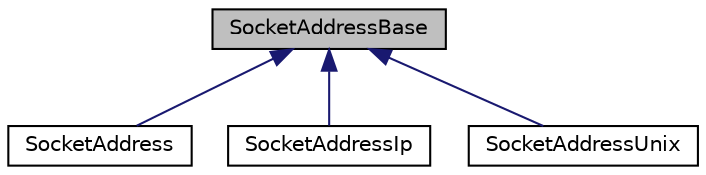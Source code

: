 digraph "SocketAddressBase"
{
  edge [fontname="Helvetica",fontsize="10",labelfontname="Helvetica",labelfontsize="10"];
  node [fontname="Helvetica",fontsize="10",shape=record];
  Node1 [label="SocketAddressBase",height=0.2,width=0.4,color="black", fillcolor="grey75", style="filled", fontcolor="black"];
  Node1 -> Node2 [dir="back",color="midnightblue",fontsize="10",style="solid",fontname="Helvetica"];
  Node2 [label="SocketAddress",height=0.2,width=0.4,color="black", fillcolor="white", style="filled",URL="$structevo_1_1_socket_address.html",tooltip="Generic socket address (used internally). "];
  Node1 -> Node3 [dir="back",color="midnightblue",fontsize="10",style="solid",fontname="Helvetica"];
  Node3 [label="SocketAddressIp",height=0.2,width=0.4,color="black", fillcolor="white", style="filled",URL="$structevo_1_1_socket_address_ip.html",tooltip="TCP/IP socket address. "];
  Node1 -> Node4 [dir="back",color="midnightblue",fontsize="10",style="solid",fontname="Helvetica"];
  Node4 [label="SocketAddressUnix",height=0.2,width=0.4,color="black", fillcolor="white", style="filled",URL="$structevo_1_1_socket_address_unix.html",tooltip="Unix Domain socket address (linux/unix). "];
}
